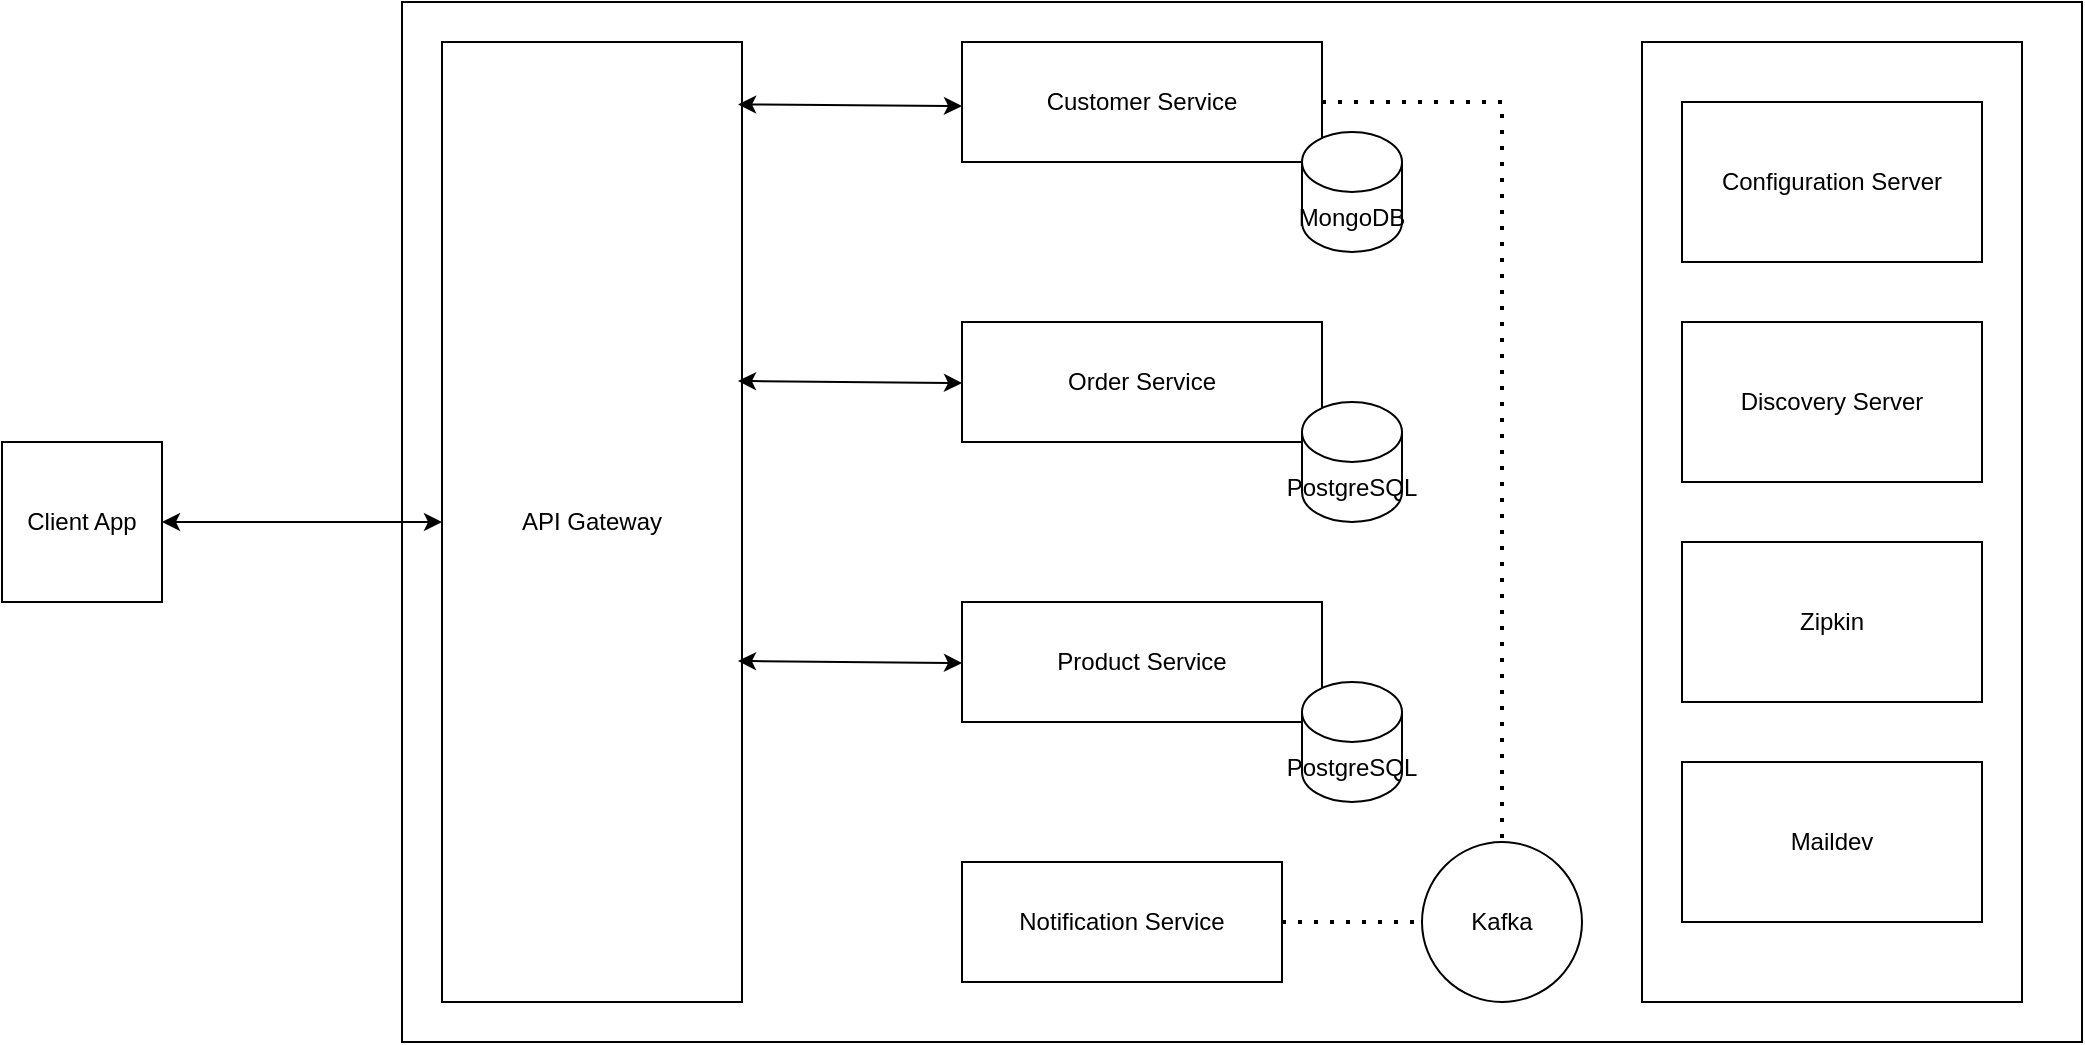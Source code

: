 <mxfile version="25.0.2">
  <diagram name="Page-1" id="ND3jjoAa3D5oEy8UcPlh">
    <mxGraphModel dx="1434" dy="836" grid="1" gridSize="10" guides="1" tooltips="1" connect="1" arrows="1" fold="1" page="1" pageScale="1" pageWidth="1169" pageHeight="827" math="0" shadow="0">
      <root>
        <mxCell id="0" />
        <mxCell id="1" parent="0" />
        <mxCell id="KuM-A_WvuE8hkyDEpZhT-1" value="" style="rounded=0;whiteSpace=wrap;html=1;" parent="1" vertex="1">
          <mxGeometry x="240" y="160" width="840" height="520" as="geometry" />
        </mxCell>
        <mxCell id="KuM-A_WvuE8hkyDEpZhT-2" value="API Gateway" style="rounded=0;whiteSpace=wrap;html=1;" parent="1" vertex="1">
          <mxGeometry x="260" y="180" width="150" height="480" as="geometry" />
        </mxCell>
        <mxCell id="KuM-A_WvuE8hkyDEpZhT-3" value="Customer Service" style="rounded=0;whiteSpace=wrap;html=1;" parent="1" vertex="1">
          <mxGeometry x="520" y="180" width="180" height="60" as="geometry" />
        </mxCell>
        <mxCell id="KuM-A_WvuE8hkyDEpZhT-4" value="Order Service" style="rounded=0;whiteSpace=wrap;html=1;" parent="1" vertex="1">
          <mxGeometry x="520" y="320" width="180" height="60" as="geometry" />
        </mxCell>
        <mxCell id="KuM-A_WvuE8hkyDEpZhT-5" value="Product Service" style="rounded=0;whiteSpace=wrap;html=1;" parent="1" vertex="1">
          <mxGeometry x="520" y="460" width="180" height="60" as="geometry" />
        </mxCell>
        <mxCell id="KuM-A_WvuE8hkyDEpZhT-6" value="Notification Service" style="rounded=0;whiteSpace=wrap;html=1;" parent="1" vertex="1">
          <mxGeometry x="520" y="590" width="160" height="60" as="geometry" />
        </mxCell>
        <mxCell id="KuM-A_WvuE8hkyDEpZhT-7" value="" style="rounded=0;whiteSpace=wrap;html=1;" parent="1" vertex="1">
          <mxGeometry x="860" y="180" width="190" height="480" as="geometry" />
        </mxCell>
        <mxCell id="KuM-A_WvuE8hkyDEpZhT-8" value="MongoDB" style="shape=cylinder3;whiteSpace=wrap;html=1;boundedLbl=1;backgroundOutline=1;size=15;" parent="1" vertex="1">
          <mxGeometry x="690" y="225" width="50" height="60" as="geometry" />
        </mxCell>
        <mxCell id="KuM-A_WvuE8hkyDEpZhT-9" value="PostgreSQL" style="shape=cylinder3;whiteSpace=wrap;html=1;boundedLbl=1;backgroundOutline=1;size=15;" parent="1" vertex="1">
          <mxGeometry x="690" y="360" width="50" height="60" as="geometry" />
        </mxCell>
        <mxCell id="KuM-A_WvuE8hkyDEpZhT-10" value="PostgreSQL" style="shape=cylinder3;whiteSpace=wrap;html=1;boundedLbl=1;backgroundOutline=1;size=15;" parent="1" vertex="1">
          <mxGeometry x="690" y="500" width="50" height="60" as="geometry" />
        </mxCell>
        <mxCell id="KuM-A_WvuE8hkyDEpZhT-11" value="Kafka" style="ellipse;whiteSpace=wrap;html=1;aspect=fixed;" parent="1" vertex="1">
          <mxGeometry x="750" y="580" width="80" height="80" as="geometry" />
        </mxCell>
        <mxCell id="KuM-A_WvuE8hkyDEpZhT-12" value="Configuration Server" style="rounded=0;whiteSpace=wrap;html=1;" parent="1" vertex="1">
          <mxGeometry x="880" y="210" width="150" height="80" as="geometry" />
        </mxCell>
        <mxCell id="KuM-A_WvuE8hkyDEpZhT-13" value="Discovery Server" style="rounded=0;whiteSpace=wrap;html=1;" parent="1" vertex="1">
          <mxGeometry x="880" y="320" width="150" height="80" as="geometry" />
        </mxCell>
        <mxCell id="KuM-A_WvuE8hkyDEpZhT-14" value="Zipkin" style="rounded=0;whiteSpace=wrap;html=1;" parent="1" vertex="1">
          <mxGeometry x="880" y="430" width="150" height="80" as="geometry" />
        </mxCell>
        <mxCell id="KuM-A_WvuE8hkyDEpZhT-16" value="Client App" style="whiteSpace=wrap;html=1;aspect=fixed;" parent="1" vertex="1">
          <mxGeometry x="40" y="380" width="80" height="80" as="geometry" />
        </mxCell>
        <mxCell id="KuM-A_WvuE8hkyDEpZhT-17" value="" style="endArrow=classic;startArrow=classic;html=1;rounded=0;exitX=1;exitY=0.5;exitDx=0;exitDy=0;" parent="1" source="KuM-A_WvuE8hkyDEpZhT-16" target="KuM-A_WvuE8hkyDEpZhT-2" edge="1">
          <mxGeometry width="50" height="50" relative="1" as="geometry">
            <mxPoint x="560" y="550" as="sourcePoint" />
            <mxPoint x="610" y="500" as="targetPoint" />
          </mxGeometry>
        </mxCell>
        <mxCell id="KuM-A_WvuE8hkyDEpZhT-18" value="" style="endArrow=classic;startArrow=classic;html=1;rounded=0;exitX=0.987;exitY=0.065;exitDx=0;exitDy=0;exitPerimeter=0;" parent="1" source="KuM-A_WvuE8hkyDEpZhT-2" edge="1">
          <mxGeometry width="50" height="50" relative="1" as="geometry">
            <mxPoint x="560" y="550" as="sourcePoint" />
            <mxPoint x="520" y="212" as="targetPoint" />
          </mxGeometry>
        </mxCell>
        <mxCell id="KuM-A_WvuE8hkyDEpZhT-19" value="" style="endArrow=classic;startArrow=classic;html=1;rounded=0;exitX=0.987;exitY=0.065;exitDx=0;exitDy=0;exitPerimeter=0;" parent="1" edge="1">
          <mxGeometry width="50" height="50" relative="1" as="geometry">
            <mxPoint x="408" y="349.5" as="sourcePoint" />
            <mxPoint x="520" y="350.5" as="targetPoint" />
          </mxGeometry>
        </mxCell>
        <mxCell id="KuM-A_WvuE8hkyDEpZhT-20" value="" style="endArrow=classic;startArrow=classic;html=1;rounded=0;exitX=0.987;exitY=0.065;exitDx=0;exitDy=0;exitPerimeter=0;" parent="1" edge="1">
          <mxGeometry width="50" height="50" relative="1" as="geometry">
            <mxPoint x="408" y="489.5" as="sourcePoint" />
            <mxPoint x="520" y="490.5" as="targetPoint" />
          </mxGeometry>
        </mxCell>
        <mxCell id="KuM-A_WvuE8hkyDEpZhT-21" value="" style="endArrow=none;dashed=1;html=1;dashPattern=1 3;strokeWidth=2;rounded=0;exitX=1;exitY=0.25;exitDx=0;exitDy=0;" parent="1" edge="1">
          <mxGeometry width="50" height="50" relative="1" as="geometry">
            <mxPoint x="700" y="210" as="sourcePoint" />
            <mxPoint x="790" y="580" as="targetPoint" />
            <Array as="points">
              <mxPoint x="790" y="210" />
            </Array>
          </mxGeometry>
        </mxCell>
        <mxCell id="KuM-A_WvuE8hkyDEpZhT-22" value="" style="endArrow=none;dashed=1;html=1;dashPattern=1 3;strokeWidth=2;rounded=0;entryX=0;entryY=0.5;entryDx=0;entryDy=0;exitX=1;exitY=0.5;exitDx=0;exitDy=0;" parent="1" source="KuM-A_WvuE8hkyDEpZhT-6" target="KuM-A_WvuE8hkyDEpZhT-11" edge="1">
          <mxGeometry width="50" height="50" relative="1" as="geometry">
            <mxPoint x="680" y="630" as="sourcePoint" />
            <mxPoint x="730" y="580" as="targetPoint" />
          </mxGeometry>
        </mxCell>
        <mxCell id="KuM-A_WvuE8hkyDEpZhT-23" value="Maildev" style="rounded=0;whiteSpace=wrap;html=1;" parent="1" vertex="1">
          <mxGeometry x="880" y="540" width="150" height="80" as="geometry" />
        </mxCell>
      </root>
    </mxGraphModel>
  </diagram>
</mxfile>

